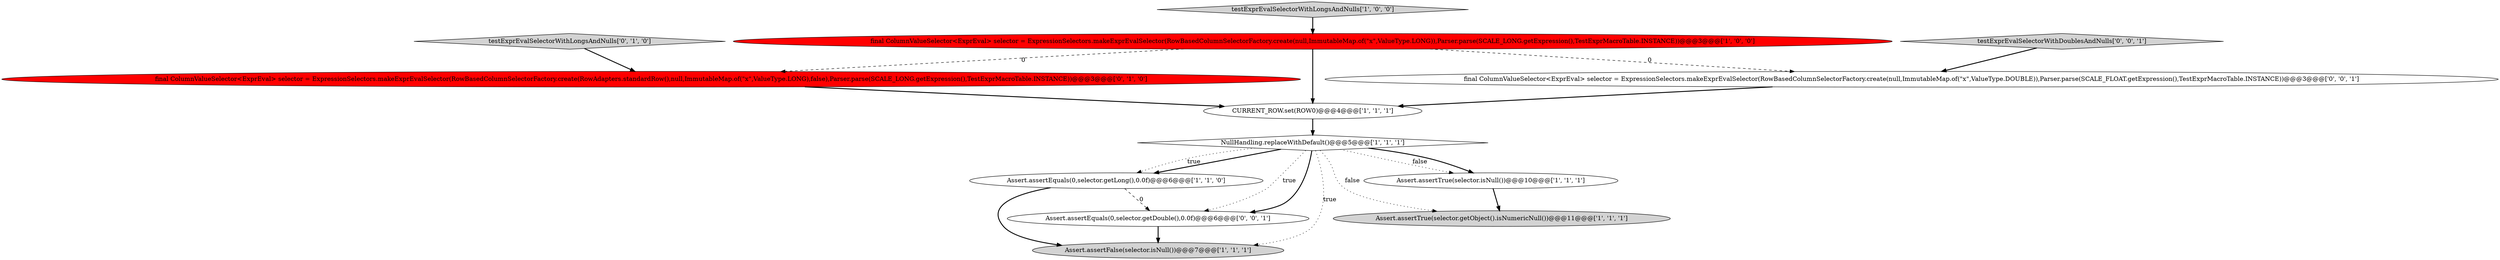 digraph {
5 [style = filled, label = "Assert.assertFalse(selector.isNull())@@@7@@@['1', '1', '1']", fillcolor = lightgray, shape = ellipse image = "AAA0AAABBB1BBB"];
6 [style = filled, label = "Assert.assertTrue(selector.getObject().isNumericNull())@@@11@@@['1', '1', '1']", fillcolor = lightgray, shape = ellipse image = "AAA0AAABBB1BBB"];
7 [style = filled, label = "final ColumnValueSelector<ExprEval> selector = ExpressionSelectors.makeExprEvalSelector(RowBasedColumnSelectorFactory.create(null,ImmutableMap.of(\"x\",ValueType.LONG)),Parser.parse(SCALE_LONG.getExpression(),TestExprMacroTable.INSTANCE))@@@3@@@['1', '0', '0']", fillcolor = red, shape = ellipse image = "AAA1AAABBB1BBB"];
10 [style = filled, label = "Assert.assertEquals(0,selector.getDouble(),0.0f)@@@6@@@['0', '0', '1']", fillcolor = white, shape = ellipse image = "AAA0AAABBB3BBB"];
4 [style = filled, label = "Assert.assertEquals(0,selector.getLong(),0.0f)@@@6@@@['1', '1', '0']", fillcolor = white, shape = ellipse image = "AAA0AAABBB1BBB"];
11 [style = filled, label = "final ColumnValueSelector<ExprEval> selector = ExpressionSelectors.makeExprEvalSelector(RowBasedColumnSelectorFactory.create(null,ImmutableMap.of(\"x\",ValueType.DOUBLE)),Parser.parse(SCALE_FLOAT.getExpression(),TestExprMacroTable.INSTANCE))@@@3@@@['0', '0', '1']", fillcolor = white, shape = ellipse image = "AAA0AAABBB3BBB"];
1 [style = filled, label = "CURRENT_ROW.set(ROW0)@@@4@@@['1', '1', '1']", fillcolor = white, shape = ellipse image = "AAA0AAABBB1BBB"];
3 [style = filled, label = "Assert.assertTrue(selector.isNull())@@@10@@@['1', '1', '1']", fillcolor = white, shape = ellipse image = "AAA0AAABBB1BBB"];
2 [style = filled, label = "NullHandling.replaceWithDefault()@@@5@@@['1', '1', '1']", fillcolor = white, shape = diamond image = "AAA0AAABBB1BBB"];
9 [style = filled, label = "final ColumnValueSelector<ExprEval> selector = ExpressionSelectors.makeExprEvalSelector(RowBasedColumnSelectorFactory.create(RowAdapters.standardRow(),null,ImmutableMap.of(\"x\",ValueType.LONG),false),Parser.parse(SCALE_LONG.getExpression(),TestExprMacroTable.INSTANCE))@@@3@@@['0', '1', '0']", fillcolor = red, shape = ellipse image = "AAA1AAABBB2BBB"];
12 [style = filled, label = "testExprEvalSelectorWithDoublesAndNulls['0', '0', '1']", fillcolor = lightgray, shape = diamond image = "AAA0AAABBB3BBB"];
8 [style = filled, label = "testExprEvalSelectorWithLongsAndNulls['0', '1', '0']", fillcolor = lightgray, shape = diamond image = "AAA0AAABBB2BBB"];
0 [style = filled, label = "testExprEvalSelectorWithLongsAndNulls['1', '0', '0']", fillcolor = lightgray, shape = diamond image = "AAA0AAABBB1BBB"];
7->1 [style = bold, label=""];
11->1 [style = bold, label=""];
2->3 [style = bold, label=""];
2->3 [style = dotted, label="false"];
12->11 [style = bold, label=""];
7->11 [style = dashed, label="0"];
3->6 [style = bold, label=""];
2->10 [style = bold, label=""];
2->4 [style = bold, label=""];
0->7 [style = bold, label=""];
10->5 [style = bold, label=""];
7->9 [style = dashed, label="0"];
2->4 [style = dotted, label="true"];
8->9 [style = bold, label=""];
2->6 [style = dotted, label="false"];
1->2 [style = bold, label=""];
9->1 [style = bold, label=""];
2->5 [style = dotted, label="true"];
4->10 [style = dashed, label="0"];
4->5 [style = bold, label=""];
2->10 [style = dotted, label="true"];
}
